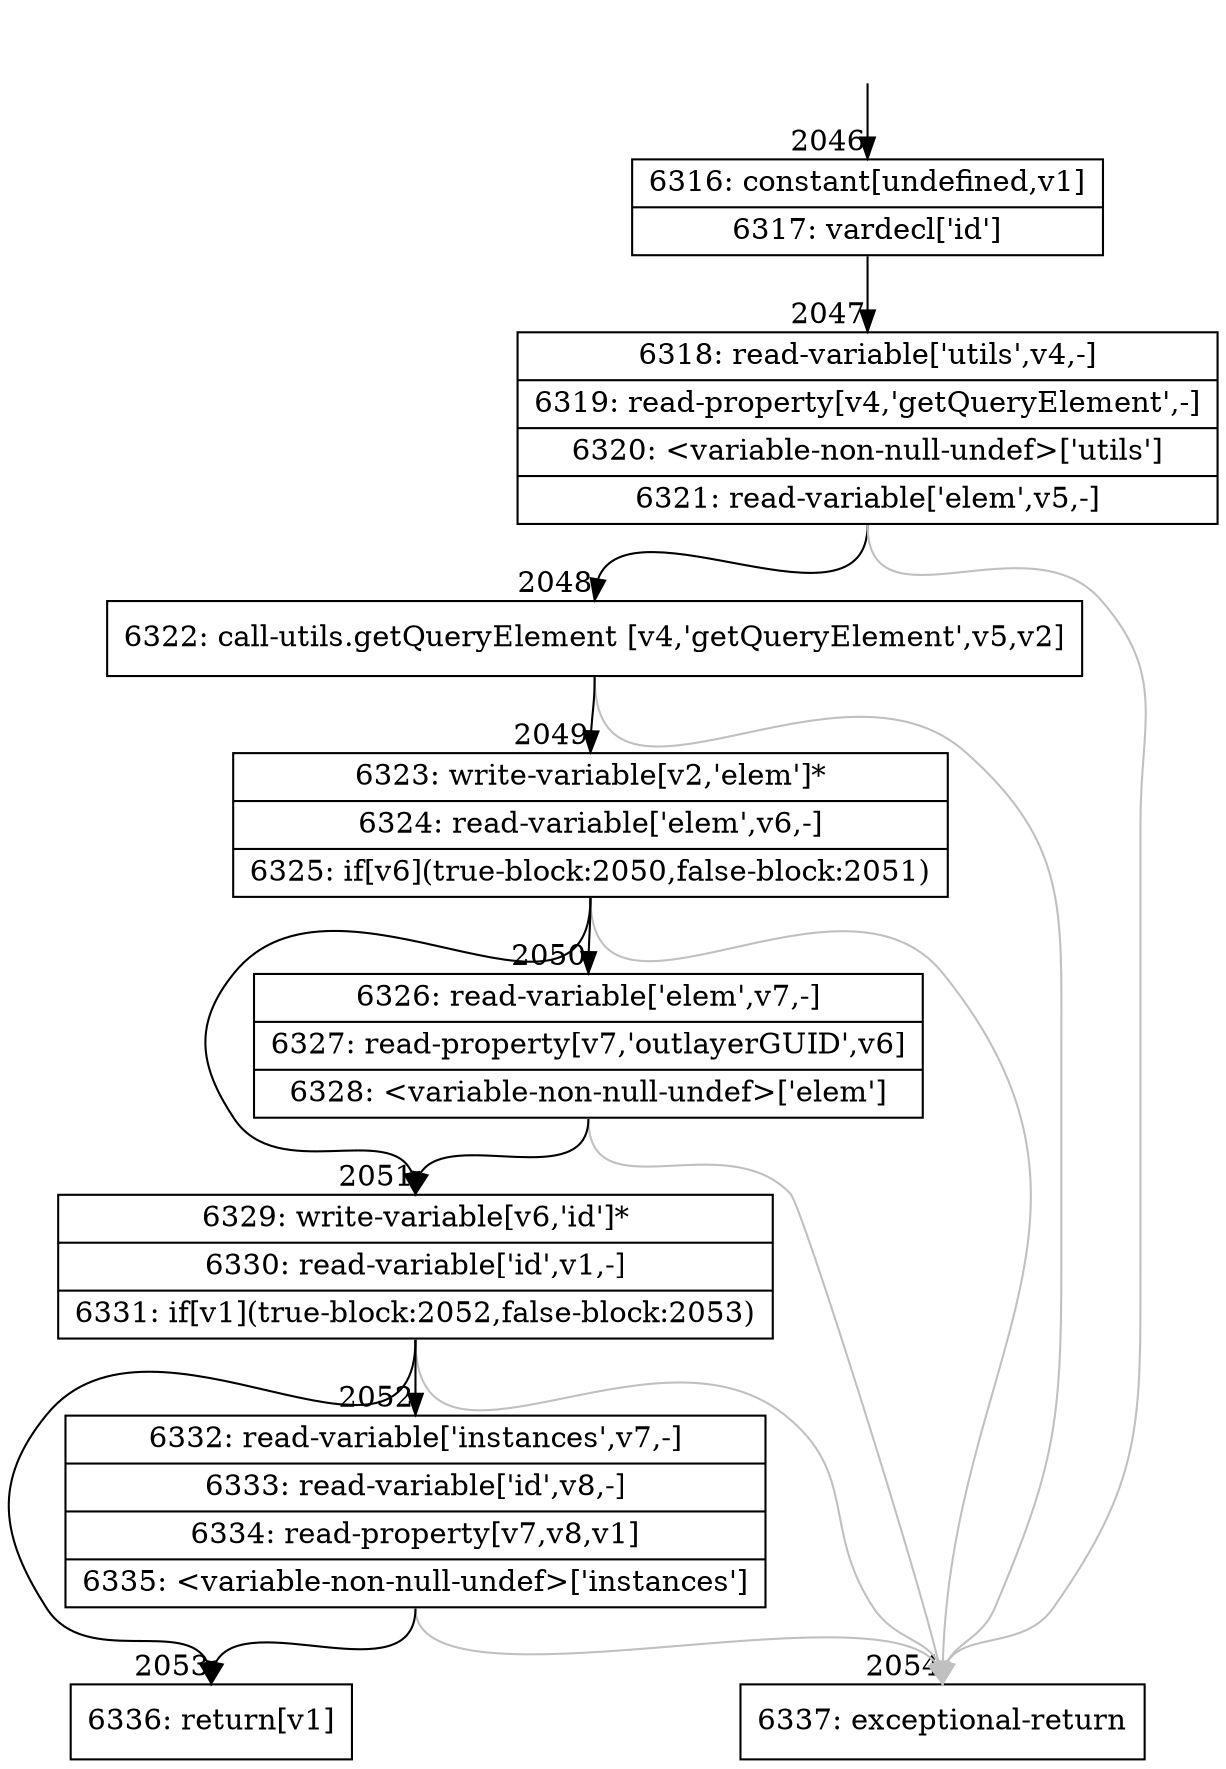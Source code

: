 digraph {
rankdir="TD"
BB_entry188[shape=none,label=""];
BB_entry188 -> BB2046 [tailport=s, headport=n, headlabel="    2046"]
BB2046 [shape=record label="{6316: constant[undefined,v1]|6317: vardecl['id']}" ] 
BB2046 -> BB2047 [tailport=s, headport=n, headlabel="      2047"]
BB2047 [shape=record label="{6318: read-variable['utils',v4,-]|6319: read-property[v4,'getQueryElement',-]|6320: \<variable-non-null-undef\>['utils']|6321: read-variable['elem',v5,-]}" ] 
BB2047 -> BB2048 [tailport=s, headport=n, headlabel="      2048"]
BB2047 -> BB2054 [tailport=s, headport=n, color=gray, headlabel="      2054"]
BB2048 [shape=record label="{6322: call-utils.getQueryElement [v4,'getQueryElement',v5,v2]}" ] 
BB2048 -> BB2049 [tailport=s, headport=n, headlabel="      2049"]
BB2048 -> BB2054 [tailport=s, headport=n, color=gray]
BB2049 [shape=record label="{6323: write-variable[v2,'elem']*|6324: read-variable['elem',v6,-]|6325: if[v6](true-block:2050,false-block:2051)}" ] 
BB2049 -> BB2051 [tailport=s, headport=n, headlabel="      2051"]
BB2049 -> BB2050 [tailport=s, headport=n, headlabel="      2050"]
BB2049 -> BB2054 [tailport=s, headport=n, color=gray]
BB2050 [shape=record label="{6326: read-variable['elem',v7,-]|6327: read-property[v7,'outlayerGUID',v6]|6328: \<variable-non-null-undef\>['elem']}" ] 
BB2050 -> BB2051 [tailport=s, headport=n]
BB2050 -> BB2054 [tailport=s, headport=n, color=gray]
BB2051 [shape=record label="{6329: write-variable[v6,'id']*|6330: read-variable['id',v1,-]|6331: if[v1](true-block:2052,false-block:2053)}" ] 
BB2051 -> BB2053 [tailport=s, headport=n, headlabel="      2053"]
BB2051 -> BB2052 [tailport=s, headport=n, headlabel="      2052"]
BB2051 -> BB2054 [tailport=s, headport=n, color=gray]
BB2052 [shape=record label="{6332: read-variable['instances',v7,-]|6333: read-variable['id',v8,-]|6334: read-property[v7,v8,v1]|6335: \<variable-non-null-undef\>['instances']}" ] 
BB2052 -> BB2053 [tailport=s, headport=n]
BB2052 -> BB2054 [tailport=s, headport=n, color=gray]
BB2053 [shape=record label="{6336: return[v1]}" ] 
BB2054 [shape=record label="{6337: exceptional-return}" ] 
//#$~ 2873
}
